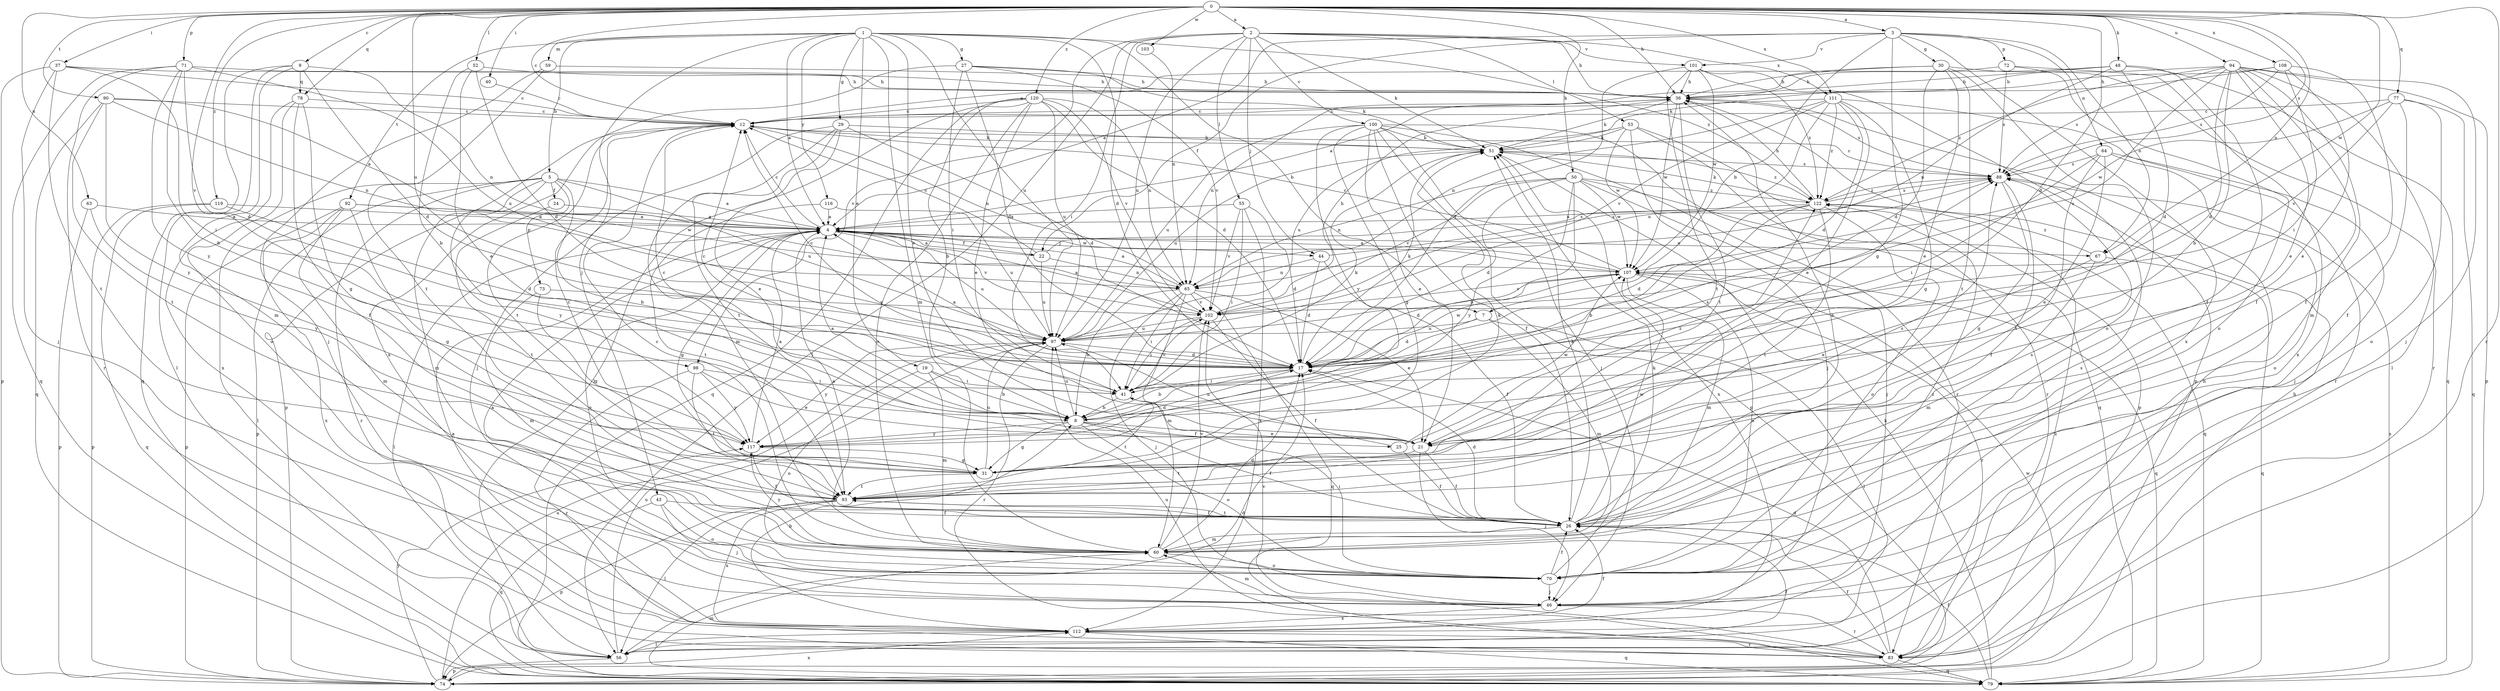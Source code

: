 strict digraph  {
0;
1;
2;
3;
4;
5;
7;
8;
9;
12;
17;
19;
21;
22;
24;
25;
26;
27;
29;
30;
31;
36;
37;
40;
41;
43;
44;
46;
48;
50;
51;
52;
53;
55;
56;
59;
60;
63;
64;
65;
67;
70;
71;
72;
73;
74;
77;
78;
79;
83;
88;
90;
92;
93;
94;
97;
98;
100;
101;
102;
103;
107;
108;
111;
112;
116;
117;
119;
120;
122;
0 -> 2  [label=a];
0 -> 3  [label=a];
0 -> 9  [label=c];
0 -> 12  [label=c];
0 -> 17  [label=d];
0 -> 36  [label=h];
0 -> 37  [label=i];
0 -> 40  [label=i];
0 -> 48  [label=k];
0 -> 50  [label=k];
0 -> 52  [label=l];
0 -> 63  [label=n];
0 -> 67  [label=o];
0 -> 71  [label=p];
0 -> 77  [label=q];
0 -> 78  [label=q];
0 -> 83  [label=r];
0 -> 88  [label=s];
0 -> 90  [label=t];
0 -> 94  [label=u];
0 -> 97  [label=u];
0 -> 98  [label=v];
0 -> 103  [label=w];
0 -> 107  [label=w];
0 -> 108  [label=x];
0 -> 111  [label=x];
0 -> 119  [label=z];
0 -> 120  [label=z];
1 -> 4  [label=a];
1 -> 5  [label=b];
1 -> 7  [label=b];
1 -> 17  [label=d];
1 -> 19  [label=e];
1 -> 21  [label=e];
1 -> 27  [label=g];
1 -> 29  [label=g];
1 -> 43  [label=j];
1 -> 59  [label=m];
1 -> 60  [label=m];
1 -> 92  [label=t];
1 -> 97  [label=u];
1 -> 116  [label=y];
1 -> 122  [label=z];
2 -> 36  [label=h];
2 -> 41  [label=i];
2 -> 44  [label=j];
2 -> 51  [label=k];
2 -> 53  [label=l];
2 -> 55  [label=l];
2 -> 56  [label=l];
2 -> 97  [label=u];
2 -> 98  [label=v];
2 -> 100  [label=v];
2 -> 101  [label=v];
2 -> 111  [label=x];
3 -> 4  [label=a];
3 -> 7  [label=b];
3 -> 22  [label=f];
3 -> 30  [label=g];
3 -> 31  [label=g];
3 -> 64  [label=n];
3 -> 67  [label=o];
3 -> 72  [label=p];
3 -> 101  [label=v];
3 -> 112  [label=x];
4 -> 12  [label=c];
4 -> 22  [label=f];
4 -> 31  [label=g];
4 -> 44  [label=j];
4 -> 56  [label=l];
4 -> 67  [label=o];
4 -> 70  [label=o];
4 -> 97  [label=u];
4 -> 102  [label=v];
4 -> 107  [label=w];
5 -> 4  [label=a];
5 -> 8  [label=b];
5 -> 24  [label=f];
5 -> 56  [label=l];
5 -> 60  [label=m];
5 -> 73  [label=p];
5 -> 74  [label=p];
5 -> 83  [label=r];
5 -> 97  [label=u];
5 -> 117  [label=y];
7 -> 17  [label=d];
7 -> 56  [label=l];
7 -> 60  [label=m];
7 -> 97  [label=u];
8 -> 4  [label=a];
8 -> 12  [label=c];
8 -> 21  [label=e];
8 -> 25  [label=f];
8 -> 26  [label=f];
8 -> 31  [label=g];
8 -> 70  [label=o];
8 -> 88  [label=s];
8 -> 97  [label=u];
8 -> 117  [label=y];
9 -> 17  [label=d];
9 -> 56  [label=l];
9 -> 60  [label=m];
9 -> 65  [label=n];
9 -> 78  [label=q];
9 -> 79  [label=q];
12 -> 51  [label=k];
12 -> 65  [label=n];
12 -> 74  [label=p];
12 -> 93  [label=t];
17 -> 4  [label=a];
17 -> 8  [label=b];
17 -> 12  [label=c];
17 -> 41  [label=i];
17 -> 51  [label=k];
17 -> 107  [label=w];
19 -> 8  [label=b];
19 -> 41  [label=i];
19 -> 60  [label=m];
19 -> 70  [label=o];
21 -> 26  [label=f];
21 -> 46  [label=j];
21 -> 93  [label=t];
22 -> 4  [label=a];
22 -> 12  [label=c];
22 -> 65  [label=n];
22 -> 88  [label=s];
22 -> 97  [label=u];
24 -> 4  [label=a];
24 -> 93  [label=t];
25 -> 26  [label=f];
25 -> 97  [label=u];
25 -> 107  [label=w];
25 -> 122  [label=z];
26 -> 4  [label=a];
26 -> 17  [label=d];
26 -> 36  [label=h];
26 -> 51  [label=k];
26 -> 60  [label=m];
26 -> 88  [label=s];
26 -> 93  [label=t];
26 -> 107  [label=w];
27 -> 17  [label=d];
27 -> 36  [label=h];
27 -> 41  [label=i];
27 -> 51  [label=k];
27 -> 102  [label=v];
27 -> 112  [label=x];
29 -> 17  [label=d];
29 -> 21  [label=e];
29 -> 46  [label=j];
29 -> 51  [label=k];
29 -> 60  [label=m];
29 -> 93  [label=t];
30 -> 4  [label=a];
30 -> 17  [label=d];
30 -> 21  [label=e];
30 -> 36  [label=h];
30 -> 70  [label=o];
30 -> 83  [label=r];
30 -> 93  [label=t];
31 -> 12  [label=c];
31 -> 51  [label=k];
31 -> 88  [label=s];
31 -> 93  [label=t];
31 -> 97  [label=u];
36 -> 12  [label=c];
36 -> 51  [label=k];
36 -> 65  [label=n];
36 -> 88  [label=s];
36 -> 93  [label=t];
36 -> 107  [label=w];
37 -> 12  [label=c];
37 -> 36  [label=h];
37 -> 41  [label=i];
37 -> 46  [label=j];
37 -> 74  [label=p];
37 -> 93  [label=t];
40 -> 12  [label=c];
41 -> 8  [label=b];
41 -> 12  [label=c];
41 -> 51  [label=k];
41 -> 93  [label=t];
41 -> 102  [label=v];
43 -> 26  [label=f];
43 -> 46  [label=j];
43 -> 70  [label=o];
43 -> 79  [label=q];
44 -> 17  [label=d];
44 -> 26  [label=f];
44 -> 65  [label=n];
44 -> 88  [label=s];
46 -> 60  [label=m];
46 -> 83  [label=r];
46 -> 112  [label=x];
48 -> 12  [label=c];
48 -> 17  [label=d];
48 -> 26  [label=f];
48 -> 36  [label=h];
48 -> 65  [label=n];
48 -> 79  [label=q];
50 -> 8  [label=b];
50 -> 17  [label=d];
50 -> 46  [label=j];
50 -> 65  [label=n];
50 -> 79  [label=q];
50 -> 102  [label=v];
50 -> 107  [label=w];
50 -> 117  [label=y];
50 -> 122  [label=z];
51 -> 88  [label=s];
51 -> 97  [label=u];
51 -> 112  [label=x];
51 -> 122  [label=z];
52 -> 8  [label=b];
52 -> 17  [label=d];
52 -> 21  [label=e];
52 -> 36  [label=h];
53 -> 46  [label=j];
53 -> 51  [label=k];
53 -> 74  [label=p];
53 -> 83  [label=r];
53 -> 97  [label=u];
53 -> 107  [label=w];
55 -> 4  [label=a];
55 -> 17  [label=d];
55 -> 41  [label=i];
55 -> 102  [label=v];
55 -> 112  [label=x];
56 -> 17  [label=d];
56 -> 26  [label=f];
56 -> 74  [label=p];
56 -> 97  [label=u];
56 -> 122  [label=z];
59 -> 36  [label=h];
59 -> 46  [label=j];
59 -> 93  [label=t];
60 -> 12  [label=c];
60 -> 17  [label=d];
60 -> 70  [label=o];
60 -> 88  [label=s];
60 -> 102  [label=v];
60 -> 117  [label=y];
63 -> 4  [label=a];
63 -> 74  [label=p];
63 -> 117  [label=y];
64 -> 21  [label=e];
64 -> 41  [label=i];
64 -> 46  [label=j];
64 -> 70  [label=o];
64 -> 88  [label=s];
64 -> 93  [label=t];
65 -> 4  [label=a];
65 -> 8  [label=b];
65 -> 21  [label=e];
65 -> 41  [label=i];
65 -> 46  [label=j];
65 -> 60  [label=m];
65 -> 79  [label=q];
65 -> 102  [label=v];
67 -> 21  [label=e];
67 -> 60  [label=m];
67 -> 79  [label=q];
67 -> 122  [label=z];
70 -> 4  [label=a];
70 -> 26  [label=f];
70 -> 41  [label=i];
70 -> 46  [label=j];
70 -> 51  [label=k];
70 -> 122  [label=z];
71 -> 8  [label=b];
71 -> 17  [label=d];
71 -> 36  [label=h];
71 -> 79  [label=q];
71 -> 83  [label=r];
71 -> 97  [label=u];
71 -> 117  [label=y];
72 -> 36  [label=h];
72 -> 70  [label=o];
72 -> 88  [label=s];
72 -> 112  [label=x];
73 -> 31  [label=g];
73 -> 60  [label=m];
73 -> 102  [label=v];
74 -> 36  [label=h];
74 -> 97  [label=u];
74 -> 107  [label=w];
74 -> 112  [label=x];
74 -> 117  [label=y];
77 -> 12  [label=c];
77 -> 26  [label=f];
77 -> 70  [label=o];
77 -> 79  [label=q];
77 -> 102  [label=v];
77 -> 107  [label=w];
78 -> 12  [label=c];
78 -> 26  [label=f];
78 -> 31  [label=g];
78 -> 70  [label=o];
78 -> 112  [label=x];
79 -> 26  [label=f];
79 -> 51  [label=k];
79 -> 60  [label=m];
79 -> 88  [label=s];
83 -> 17  [label=d];
83 -> 26  [label=f];
83 -> 36  [label=h];
83 -> 79  [label=q];
83 -> 97  [label=u];
83 -> 102  [label=v];
88 -> 12  [label=c];
88 -> 26  [label=f];
88 -> 31  [label=g];
88 -> 122  [label=z];
90 -> 4  [label=a];
90 -> 12  [label=c];
90 -> 65  [label=n];
90 -> 79  [label=q];
90 -> 93  [label=t];
90 -> 117  [label=y];
92 -> 4  [label=a];
92 -> 31  [label=g];
92 -> 60  [label=m];
92 -> 74  [label=p];
92 -> 107  [label=w];
92 -> 112  [label=x];
93 -> 26  [label=f];
93 -> 56  [label=l];
93 -> 74  [label=p];
93 -> 112  [label=x];
94 -> 8  [label=b];
94 -> 17  [label=d];
94 -> 21  [label=e];
94 -> 26  [label=f];
94 -> 36  [label=h];
94 -> 46  [label=j];
94 -> 56  [label=l];
94 -> 60  [label=m];
94 -> 74  [label=p];
94 -> 88  [label=s];
94 -> 97  [label=u];
94 -> 122  [label=z];
97 -> 17  [label=d];
97 -> 83  [label=r];
97 -> 117  [label=y];
98 -> 21  [label=e];
98 -> 41  [label=i];
98 -> 83  [label=r];
98 -> 93  [label=t];
98 -> 117  [label=y];
100 -> 21  [label=e];
100 -> 26  [label=f];
100 -> 31  [label=g];
100 -> 46  [label=j];
100 -> 51  [label=k];
100 -> 74  [label=p];
100 -> 79  [label=q];
100 -> 83  [label=r];
100 -> 97  [label=u];
100 -> 117  [label=y];
101 -> 17  [label=d];
101 -> 36  [label=h];
101 -> 74  [label=p];
101 -> 93  [label=t];
101 -> 107  [label=w];
101 -> 122  [label=z];
102 -> 4  [label=a];
102 -> 26  [label=f];
102 -> 36  [label=h];
102 -> 41  [label=i];
102 -> 97  [label=u];
103 -> 65  [label=n];
107 -> 4  [label=a];
107 -> 12  [label=c];
107 -> 17  [label=d];
107 -> 60  [label=m];
107 -> 70  [label=o];
107 -> 79  [label=q];
107 -> 83  [label=r];
107 -> 102  [label=v];
108 -> 21  [label=e];
108 -> 26  [label=f];
108 -> 36  [label=h];
108 -> 41  [label=i];
108 -> 51  [label=k];
108 -> 88  [label=s];
111 -> 12  [label=c];
111 -> 17  [label=d];
111 -> 21  [label=e];
111 -> 31  [label=g];
111 -> 65  [label=n];
111 -> 83  [label=r];
111 -> 97  [label=u];
111 -> 102  [label=v];
111 -> 122  [label=z];
112 -> 4  [label=a];
112 -> 8  [label=b];
112 -> 26  [label=f];
112 -> 56  [label=l];
112 -> 79  [label=q];
112 -> 83  [label=r];
116 -> 4  [label=a];
116 -> 93  [label=t];
116 -> 97  [label=u];
117 -> 4  [label=a];
117 -> 17  [label=d];
117 -> 26  [label=f];
117 -> 31  [label=g];
119 -> 4  [label=a];
119 -> 17  [label=d];
119 -> 74  [label=p];
119 -> 79  [label=q];
120 -> 8  [label=b];
120 -> 12  [label=c];
120 -> 17  [label=d];
120 -> 21  [label=e];
120 -> 56  [label=l];
120 -> 65  [label=n];
120 -> 70  [label=o];
120 -> 79  [label=q];
120 -> 97  [label=u];
120 -> 102  [label=v];
122 -> 4  [label=a];
122 -> 8  [label=b];
122 -> 17  [label=d];
122 -> 36  [label=h];
122 -> 51  [label=k];
122 -> 70  [label=o];
122 -> 88  [label=s];
122 -> 93  [label=t];
}
